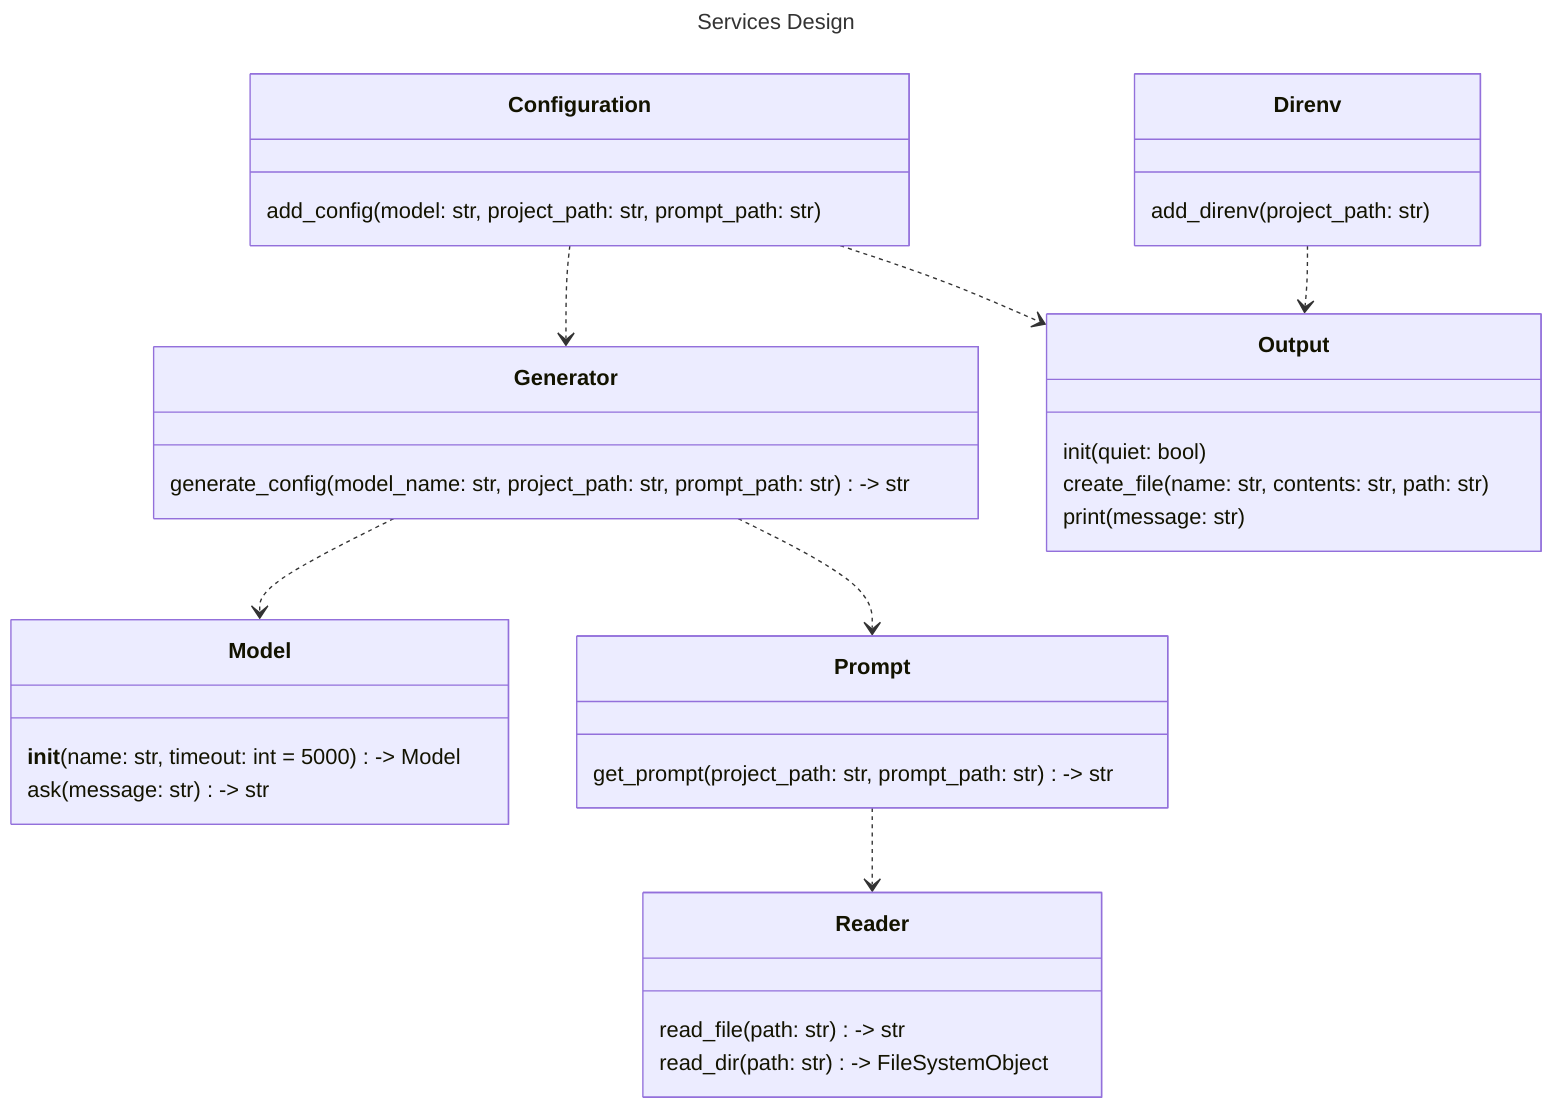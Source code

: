 ---
title: Services Design
---
classDiagram

    class Configuration {
        add_config(model: str, project_path: str, prompt_path: str) 
%% pseudo code: 
%%     def add_config(model, project_path, prompt_path):
%%         contents = Generator.generate_config(model, project_path, prompt_path)
%%         Output.create_file("flake.nix", contents)
    }

    class Direnv {
        add_direnv(project_path: str)
    }

    class Generator {
        generate_config(model_name: str, project_path: str, prompt_path: str) -> str
%% pseudo code: 
%%     def generateConfig(model_name, project_path, prompt_path):
%%         model = Model(model)
%%         message = Prompt.getPrompt(project_path, prompt_path)
%%         return model.ask(message)
    }

    class Model {
        __init__(name: str, timeout: int = 5000) -> Model
        ask(message: str) -> str
    }

    class Prompt {
        get_prompt(project_path: str, prompt_path: str) -> str
    }

    class Output {
        init(quiet: bool)
        create_file(name: str, contents: str, path: str)
        print(message: str)
    }

    class Reader {
        read_file(path: str) -> str
        read_dir(path: str) -> FileSystemObject
    }

    Direnv ..> Output
    Configuration ..> Output
    Configuration ..> Generator
    Generator ..> Model
    Generator ..> Prompt
    Prompt ..> Reader
